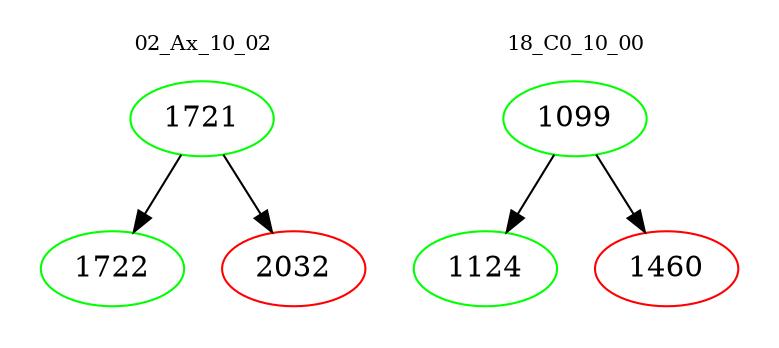 digraph{
subgraph cluster_0 {
color = white
label = "02_Ax_10_02";
fontsize=10;
T0_1721 [label="1721", color="green"]
T0_1721 -> T0_1722 [color="black"]
T0_1722 [label="1722", color="green"]
T0_1721 -> T0_2032 [color="black"]
T0_2032 [label="2032", color="red"]
}
subgraph cluster_1 {
color = white
label = "18_C0_10_00";
fontsize=10;
T1_1099 [label="1099", color="green"]
T1_1099 -> T1_1124 [color="black"]
T1_1124 [label="1124", color="green"]
T1_1099 -> T1_1460 [color="black"]
T1_1460 [label="1460", color="red"]
}
}
